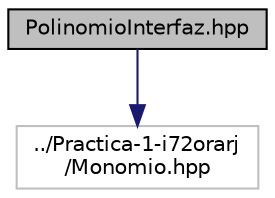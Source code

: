 digraph "PolinomioInterfaz.hpp"
{
  edge [fontname="Helvetica",fontsize="10",labelfontname="Helvetica",labelfontsize="10"];
  node [fontname="Helvetica",fontsize="10",shape=record];
  Node1 [label="PolinomioInterfaz.hpp",height=0.2,width=0.4,color="black", fillcolor="grey75", style="filled", fontcolor="black"];
  Node1 -> Node2 [color="midnightblue",fontsize="10",style="solid",fontname="Helvetica"];
  Node2 [label="../Practica-1-i72orarj\l/Monomio.hpp",height=0.2,width=0.4,color="grey75", fillcolor="white", style="filled"];
}
